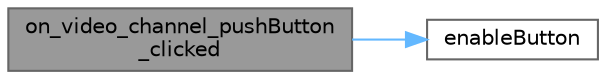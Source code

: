 digraph "on_video_channel_pushButton_clicked"
{
 // LATEX_PDF_SIZE
  bgcolor="transparent";
  edge [fontname=Helvetica,fontsize=10,labelfontname=Helvetica,labelfontsize=10];
  node [fontname=Helvetica,fontsize=10,shape=box,height=0.2,width=0.4];
  rankdir="LR";
  Node1 [id="Node000001",label="on_video_channel_pushButton\l_clicked",height=0.2,width=0.4,color="gray40", fillcolor="grey60", style="filled", fontcolor="black",tooltip="处理视频频道按钮点击"];
  Node1 -> Node2 [id="edge1_Node000001_Node000002",color="steelblue1",style="solid",tooltip=" "];
  Node2 [id="Node000002",label="enableButton",height=0.2,width=0.4,color="grey40", fillcolor="white", style="filled",URL="$class_video.html#ab868524a9562cda1f7b60b4220e2248e",tooltip="启用或禁用按钮"];
}
